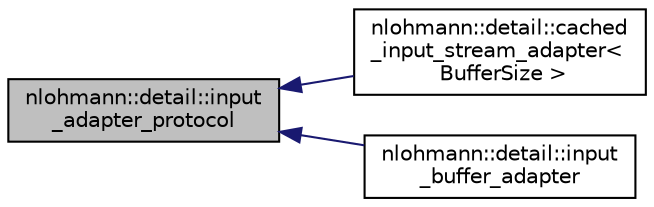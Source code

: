 digraph "nlohmann::detail::input_adapter_protocol"
{
  edge [fontname="Helvetica",fontsize="10",labelfontname="Helvetica",labelfontsize="10"];
  node [fontname="Helvetica",fontsize="10",shape=record];
  rankdir="LR";
  Node1 [label="nlohmann::detail::input\l_adapter_protocol",height=0.2,width=0.4,color="black", fillcolor="grey75", style="filled", fontcolor="black"];
  Node1 -> Node2 [dir="back",color="midnightblue",fontsize="10",style="solid"];
  Node2 [label="nlohmann::detail::cached\l_input_stream_adapter\<\l BufferSize \>",height=0.2,width=0.4,color="black", fillcolor="white", style="filled",URL="$classnlohmann_1_1detail_1_1cached__input__stream__adapter.html",tooltip="input adapter for cached stream input "];
  Node1 -> Node3 [dir="back",color="midnightblue",fontsize="10",style="solid"];
  Node3 [label="nlohmann::detail::input\l_buffer_adapter",height=0.2,width=0.4,color="black", fillcolor="white", style="filled",URL="$classnlohmann_1_1detail_1_1input__buffer__adapter.html",tooltip="input adapter for buffer input "];
}
